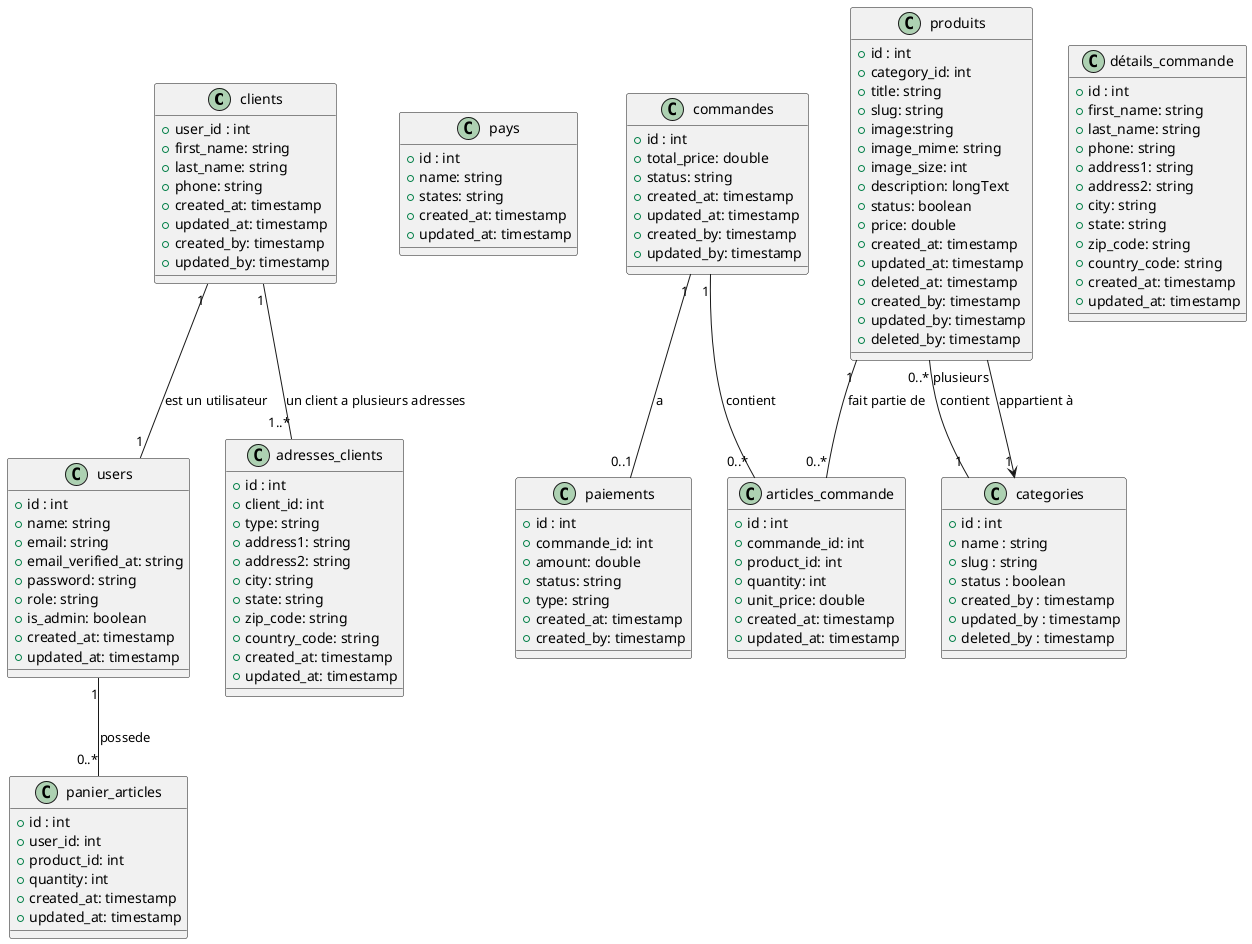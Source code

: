 @startuml

class clients
{
    +user_id : int
    +first_name: string
    +last_name: string
    +phone: string
    +created_at: timestamp
    +updated_at: timestamp
    +created_by: timestamp
    +updated_by: timestamp
}
'Relation entre clients et Users: Une Client est un utilisateur
clients "1" -- "1" users : est un utilisateur

class adresses_clients{
    +id : int
    +client_id: int
    +type: string
    +address1: string
    +address2: string
    +city: string
    +state: string
    +zip_code: string
    +country_code: string
    +created_at: timestamp
    +updated_at: timestamp
}
'Relation entre clients et Users: Une Client est un utilisateur
clients "1" -- "1..*" adresses_clients : un client a plusieurs adresses

class pays
{
    +id : int
    +name: string
    +states: string
    +created_at: timestamp
    +updated_at: timestamp
}

class commandes
{
    +id : int
    +total_price: double
    +status: string
    +created_at: timestamp
    +updated_at: timestamp
    +created_by: timestamp
    +updated_by: timestamp
}
class articles_commande
{
    +id : int
    +commande_id: int
    +product_id: int
    +quantity: int
    +unit_price: double
    +created_at: timestamp
    +updated_at: timestamp
}
class détails_commande{
    +id : int
    +first_name: string
    +last_name: string
    +phone: string
    +address1: string
    +address2: string
    +city: string
    +state: string
    +zip_code: string
    +country_code: string
    +created_at: timestamp
    +updated_at: timestamp
}
'Relation entre Order et OrderItem: Une commande contient plusieurs articles
commandes "1" -- "0..*" articles_commande : contient
'Relation entre Product et OrderItem: Un produit peut être présent dans plusieurs articles de commande
produits "1" -- "0..*" articles_commande : fait partie de

class paiements
{
    +id : int
    +commande_id: int
    +amount: double
    +status: string
    +type: string
    +created_at: timestamp
    +created_by: timestamp
}
'Relation entre Order et Payment: Une commande a un ou plusieurs paiements
commandes "1" -- "0..1" paiements : a





'Définition de la classe Categorie
class categories   {
    +id : int
    +name : string
    +slug : string
    +status : boolean
    +created_by : timestamp
    +updated_by : timestamp
    +deleted_by : timestamp

}
'Définition de la classe produits
class produits
{
    +id : int
    +category_id: int
    +title: string
    +slug: string
    +image:string
    +image_mime: string
    +image_size: int
    +description: longText
    +status: boolean
    +price: double
    +created_at: timestamp
    +updated_at: timestamp
    +deleted_at: timestamp
    +created_by: timestamp
    +updated_by: timestamp
    +deleted_by: timestamp
}
'Relation entre Category et Product: Une catégorie comporte plusieurs produits
categories "1" -- "0..*" produits : contient
produits "plusieurs" --> "1" categories : appartient à

class users
{
    +id : int
    +name: string
    +email: string
    +email_verified_at: string
    +password: string
    +role: string
    +is_admin: boolean
    +created_at: timestamp
    +updated_at: timestamp

}
'Définition de la classe panier
class panier_articles
{
    +id : int
    +user_id: int
    +product_id: int
    +quantity: int
    +created_at: timestamp
    +updated_at: timestamp

}
'Relation entre User et ItemCart: Un utilisateur a plusieurs articles dans son panier
users "1" -- "0..*" panier_articles : possede



@enduml